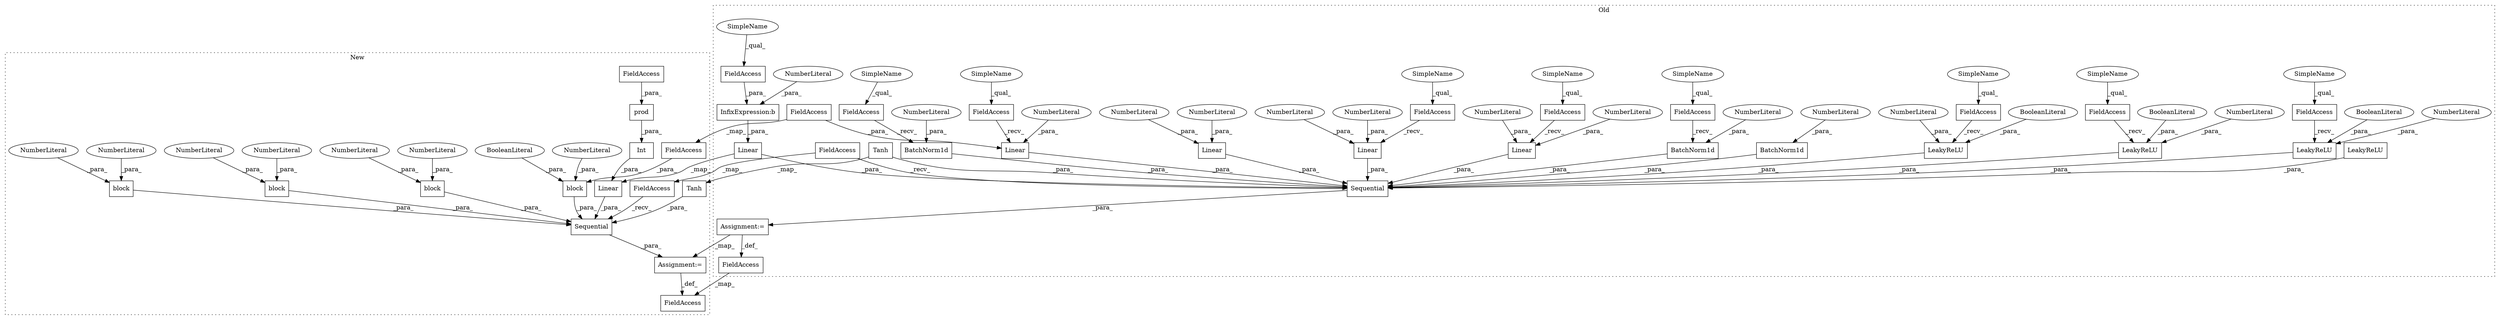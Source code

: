 digraph G {
subgraph cluster0 {
1 [label="Linear" a="32" s="2245,2273" l="7,1" shape="box"];
3 [label="FieldAccess" a="22" s="1898" l="10" shape="box"];
6 [label="Sequential" a="32" s="1918,2290" l="11,1" shape="box"];
7 [label="FieldAccess" a="22" s="1909" l="8" shape="box"];
9 [label="Tanh" a="32" s="2284" l="6" shape="box"];
11 [label="InfixExpression:b" a="27" s="2269" l="3" shape="box"];
12 [label="NumberLiteral" a="34" s="2272" l="1" shape="ellipse"];
13 [label="FieldAccess" a="22" s="2074" l="8" shape="box"];
16 [label="FieldAccess" a="22" s="2257" l="12" shape="box"];
17 [label="FieldAccess" a="22" s="2125" l="8" shape="box"];
18 [label="FieldAccess" a="22" s="1929" l="8" shape="box"];
19 [label="FieldAccess" a="22" s="1965" l="8" shape="box"];
20 [label="FieldAccess" a="22" s="2045" l="8" shape="box"];
21 [label="FieldAccess" a="22" s="1994" l="8" shape="box"];
22 [label="FieldAccess" a="22" s="2019" l="8" shape="box"];
23 [label="FieldAccess" a="22" s="2099" l="8" shape="box"];
24 [label="LeakyReLU" a="32" s="1974,1992" l="10,1" shape="box"];
25 [label="NumberLiteral" a="34" s="1984" l="3" shape="ellipse"];
26 [label="LeakyReLU" a="32" s="2134,2152" l="10,1" shape="box"];
27 [label="NumberLiteral" a="34" s="2144" l="3" shape="ellipse"];
28 [label="LeakyReLU" a="32" s="2054,2072" l="10,1" shape="box"];
29 [label="NumberLiteral" a="34" s="2064" l="3" shape="ellipse"];
30 [label="LeakyReLU" a="32" s="2216,2234" l="10,1" shape="box"];
31 [label="BooleanLiteral" a="9" s="2148" l="4" shape="ellipse"];
32 [label="BooleanLiteral" a="9" s="1988" l="4" shape="ellipse"];
33 [label="BooleanLiteral" a="9" s="2068" l="4" shape="ellipse"];
39 [label="FieldAccess" a="22" s="1945" l="14" shape="box"];
47 [label="BatchNorm1d" a="32" s="2108,2123" l="12,1" shape="box"];
48 [label="NumberLiteral" a="34" s="2120" l="3" shape="ellipse"];
49 [label="BatchNorm1d" a="32" s="2028,2043" l="12,1" shape="box"];
50 [label="NumberLiteral" a="34" s="2040" l="3" shape="ellipse"];
51 [label="BatchNorm1d" a="32" s="2189,2205" l="12,1" shape="box"];
52 [label="NumberLiteral" a="34" s="2201" l="4" shape="ellipse"];
54 [label="Linear" a="32" s="2083,2097" l="7,1" shape="box"];
55 [label="NumberLiteral" a="34" s="2094" l="3" shape="ellipse"];
56 [label="NumberLiteral" a="34" s="2090" l="3" shape="ellipse"];
57 [label="Linear" a="32" s="2003,2017" l="7,1" shape="box"];
58 [label="NumberLiteral" a="34" s="2010" l="3" shape="ellipse"];
59 [label="NumberLiteral" a="34" s="2014" l="3" shape="ellipse"];
60 [label="Assignment:=" a="7" s="1908" l="1" shape="box"];
63 [label="Linear" a="32" s="2163,2178" l="7,1" shape="box"];
64 [label="NumberLiteral" a="34" s="2174" l="4" shape="ellipse"];
65 [label="NumberLiteral" a="34" s="2170" l="3" shape="ellipse"];
66 [label="Linear" a="32" s="1938,1963" l="7,1" shape="box"];
67 [label="NumberLiteral" a="34" s="1960" l="3" shape="ellipse"];
68 [label="SimpleName" a="42" s="2045" l="5" shape="ellipse"];
69 [label="SimpleName" a="42" s="1965" l="5" shape="ellipse"];
70 [label="SimpleName" a="42" s="2019" l="5" shape="ellipse"];
71 [label="SimpleName" a="42" s="1994" l="5" shape="ellipse"];
72 [label="SimpleName" a="42" s="2074" l="5" shape="ellipse"];
73 [label="SimpleName" a="42" s="1929" l="5" shape="ellipse"];
74 [label="SimpleName" a="42" s="2125" l="5" shape="ellipse"];
75 [label="SimpleName" a="42" s="2099" l="5" shape="ellipse"];
76 [label="SimpleName" a="42" s="2257" l="3" shape="ellipse"];
label = "Old";
style="dotted";
}
subgraph cluster1 {
2 [label="Linear" a="32" s="2067,2105" l="7,1" shape="box"];
4 [label="FieldAccess" a="22" s="1949" l="10" shape="box"];
5 [label="Sequential" a="32" s="1969,2122" l="11,1" shape="box"];
8 [label="FieldAccess" a="22" s="1960" l="8" shape="box"];
10 [label="Tanh" a="32" s="2116" l="6" shape="box"];
14 [label="prod" a="32" s="2089,2103" l="5,1" shape="box"];
15 [label="FieldAccess" a="22" s="2094" l="9" shape="box"];
34 [label="block" a="32" s="2012,2025" l="6,1" shape="box"];
35 [label="NumberLiteral" a="34" s="2018" l="3" shape="ellipse"];
36 [label="block" a="32" s="1980,2010" l="6,1" shape="box"];
37 [label="NumberLiteral" a="34" s="2001" l="3" shape="ellipse"];
38 [label="NumberLiteral" a="34" s="2022" l="3" shape="ellipse"];
40 [label="FieldAccess" a="22" s="1986" l="14" shape="box"];
41 [label="block" a="32" s="2027,2040" l="6,1" shape="box"];
42 [label="NumberLiteral" a="34" s="2033" l="3" shape="ellipse"];
43 [label="NumberLiteral" a="34" s="2037" l="3" shape="ellipse"];
44 [label="block" a="32" s="2042,2056" l="6,1" shape="box"];
45 [label="NumberLiteral" a="34" s="2048" l="3" shape="ellipse"];
46 [label="NumberLiteral" a="34" s="2052" l="4" shape="ellipse"];
53 [label="Int" a="32" s="2079,2104" l="4,1" shape="box"];
61 [label="Assignment:=" a="7" s="1959" l="1" shape="box"];
62 [label="BooleanLiteral" a="9" s="2005" l="5" shape="ellipse"];
label = "New";
style="dotted";
}
1 -> 6 [label="_para_"];
1 -> 2 [label="_map_"];
2 -> 5 [label="_para_"];
3 -> 4 [label="_map_"];
5 -> 61 [label="_para_"];
6 -> 60 [label="_para_"];
7 -> 6 [label="_recv_"];
7 -> 8 [label="_map_"];
8 -> 5 [label="_recv_"];
9 -> 6 [label="_para_"];
9 -> 10 [label="_map_"];
10 -> 5 [label="_para_"];
11 -> 1 [label="_para_"];
12 -> 11 [label="_para_"];
13 -> 54 [label="_recv_"];
14 -> 53 [label="_para_"];
15 -> 14 [label="_para_"];
16 -> 11 [label="_para_"];
17 -> 26 [label="_recv_"];
18 -> 66 [label="_recv_"];
19 -> 24 [label="_recv_"];
20 -> 28 [label="_recv_"];
21 -> 57 [label="_recv_"];
22 -> 49 [label="_recv_"];
23 -> 47 [label="_recv_"];
24 -> 6 [label="_para_"];
25 -> 24 [label="_para_"];
26 -> 6 [label="_para_"];
27 -> 26 [label="_para_"];
28 -> 6 [label="_para_"];
29 -> 28 [label="_para_"];
30 -> 6 [label="_para_"];
31 -> 26 [label="_para_"];
32 -> 24 [label="_para_"];
33 -> 28 [label="_para_"];
34 -> 5 [label="_para_"];
35 -> 34 [label="_para_"];
36 -> 5 [label="_para_"];
37 -> 36 [label="_para_"];
38 -> 34 [label="_para_"];
39 -> 40 [label="_map_"];
39 -> 66 [label="_para_"];
40 -> 36 [label="_para_"];
41 -> 5 [label="_para_"];
42 -> 41 [label="_para_"];
43 -> 41 [label="_para_"];
44 -> 5 [label="_para_"];
45 -> 44 [label="_para_"];
46 -> 44 [label="_para_"];
47 -> 6 [label="_para_"];
48 -> 47 [label="_para_"];
49 -> 6 [label="_para_"];
50 -> 49 [label="_para_"];
51 -> 6 [label="_para_"];
52 -> 51 [label="_para_"];
53 -> 2 [label="_para_"];
54 -> 6 [label="_para_"];
55 -> 54 [label="_para_"];
56 -> 54 [label="_para_"];
57 -> 6 [label="_para_"];
58 -> 57 [label="_para_"];
59 -> 57 [label="_para_"];
60 -> 61 [label="_map_"];
60 -> 3 [label="_def_"];
61 -> 4 [label="_def_"];
62 -> 36 [label="_para_"];
63 -> 6 [label="_para_"];
64 -> 63 [label="_para_"];
65 -> 63 [label="_para_"];
66 -> 6 [label="_para_"];
67 -> 66 [label="_para_"];
68 -> 20 [label="_qual_"];
69 -> 19 [label="_qual_"];
70 -> 22 [label="_qual_"];
71 -> 21 [label="_qual_"];
72 -> 13 [label="_qual_"];
73 -> 18 [label="_qual_"];
74 -> 17 [label="_qual_"];
75 -> 23 [label="_qual_"];
76 -> 16 [label="_qual_"];
}